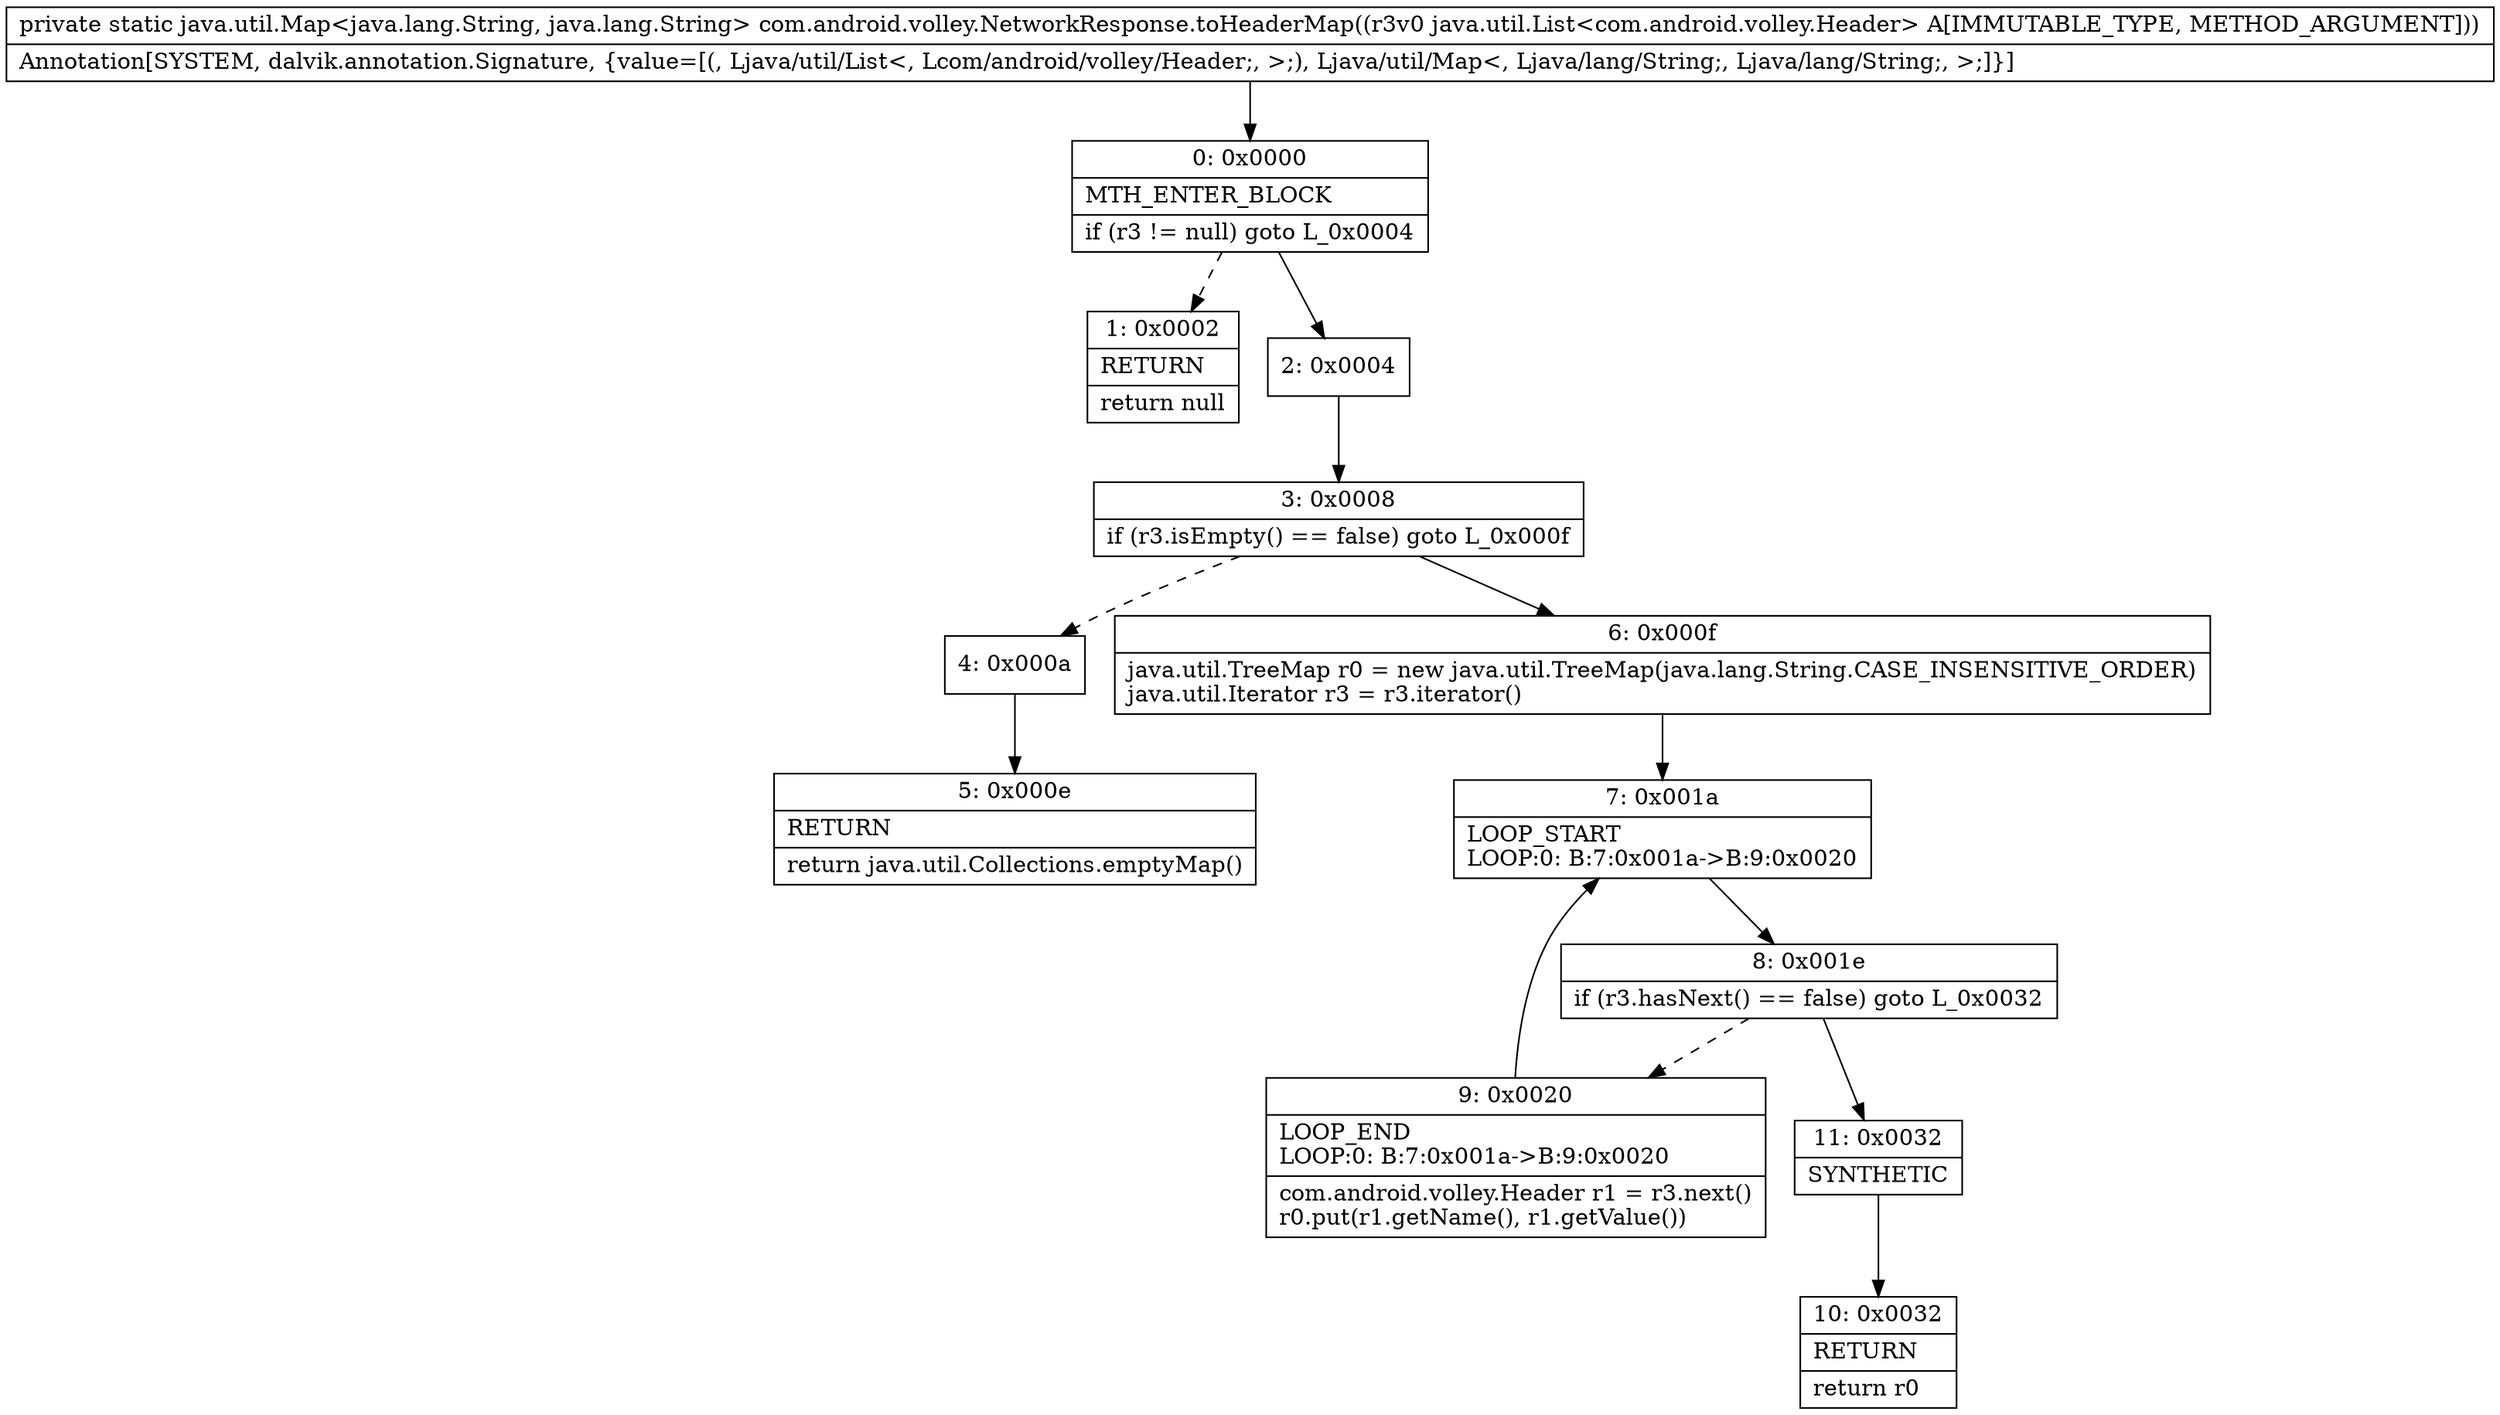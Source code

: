 digraph "CFG forcom.android.volley.NetworkResponse.toHeaderMap(Ljava\/util\/List;)Ljava\/util\/Map;" {
Node_0 [shape=record,label="{0\:\ 0x0000|MTH_ENTER_BLOCK\l|if (r3 != null) goto L_0x0004\l}"];
Node_1 [shape=record,label="{1\:\ 0x0002|RETURN\l|return null\l}"];
Node_2 [shape=record,label="{2\:\ 0x0004}"];
Node_3 [shape=record,label="{3\:\ 0x0008|if (r3.isEmpty() == false) goto L_0x000f\l}"];
Node_4 [shape=record,label="{4\:\ 0x000a}"];
Node_5 [shape=record,label="{5\:\ 0x000e|RETURN\l|return java.util.Collections.emptyMap()\l}"];
Node_6 [shape=record,label="{6\:\ 0x000f|java.util.TreeMap r0 = new java.util.TreeMap(java.lang.String.CASE_INSENSITIVE_ORDER)\ljava.util.Iterator r3 = r3.iterator()\l}"];
Node_7 [shape=record,label="{7\:\ 0x001a|LOOP_START\lLOOP:0: B:7:0x001a\-\>B:9:0x0020\l}"];
Node_8 [shape=record,label="{8\:\ 0x001e|if (r3.hasNext() == false) goto L_0x0032\l}"];
Node_9 [shape=record,label="{9\:\ 0x0020|LOOP_END\lLOOP:0: B:7:0x001a\-\>B:9:0x0020\l|com.android.volley.Header r1 = r3.next()\lr0.put(r1.getName(), r1.getValue())\l}"];
Node_10 [shape=record,label="{10\:\ 0x0032|RETURN\l|return r0\l}"];
Node_11 [shape=record,label="{11\:\ 0x0032|SYNTHETIC\l}"];
MethodNode[shape=record,label="{private static java.util.Map\<java.lang.String, java.lang.String\> com.android.volley.NetworkResponse.toHeaderMap((r3v0 java.util.List\<com.android.volley.Header\> A[IMMUTABLE_TYPE, METHOD_ARGUMENT]))  | Annotation[SYSTEM, dalvik.annotation.Signature, \{value=[(, Ljava\/util\/List\<, Lcom\/android\/volley\/Header;, \>;), Ljava\/util\/Map\<, Ljava\/lang\/String;, Ljava\/lang\/String;, \>;]\}]\l}"];
MethodNode -> Node_0;
Node_0 -> Node_1[style=dashed];
Node_0 -> Node_2;
Node_2 -> Node_3;
Node_3 -> Node_4[style=dashed];
Node_3 -> Node_6;
Node_4 -> Node_5;
Node_6 -> Node_7;
Node_7 -> Node_8;
Node_8 -> Node_9[style=dashed];
Node_8 -> Node_11;
Node_9 -> Node_7;
Node_11 -> Node_10;
}

